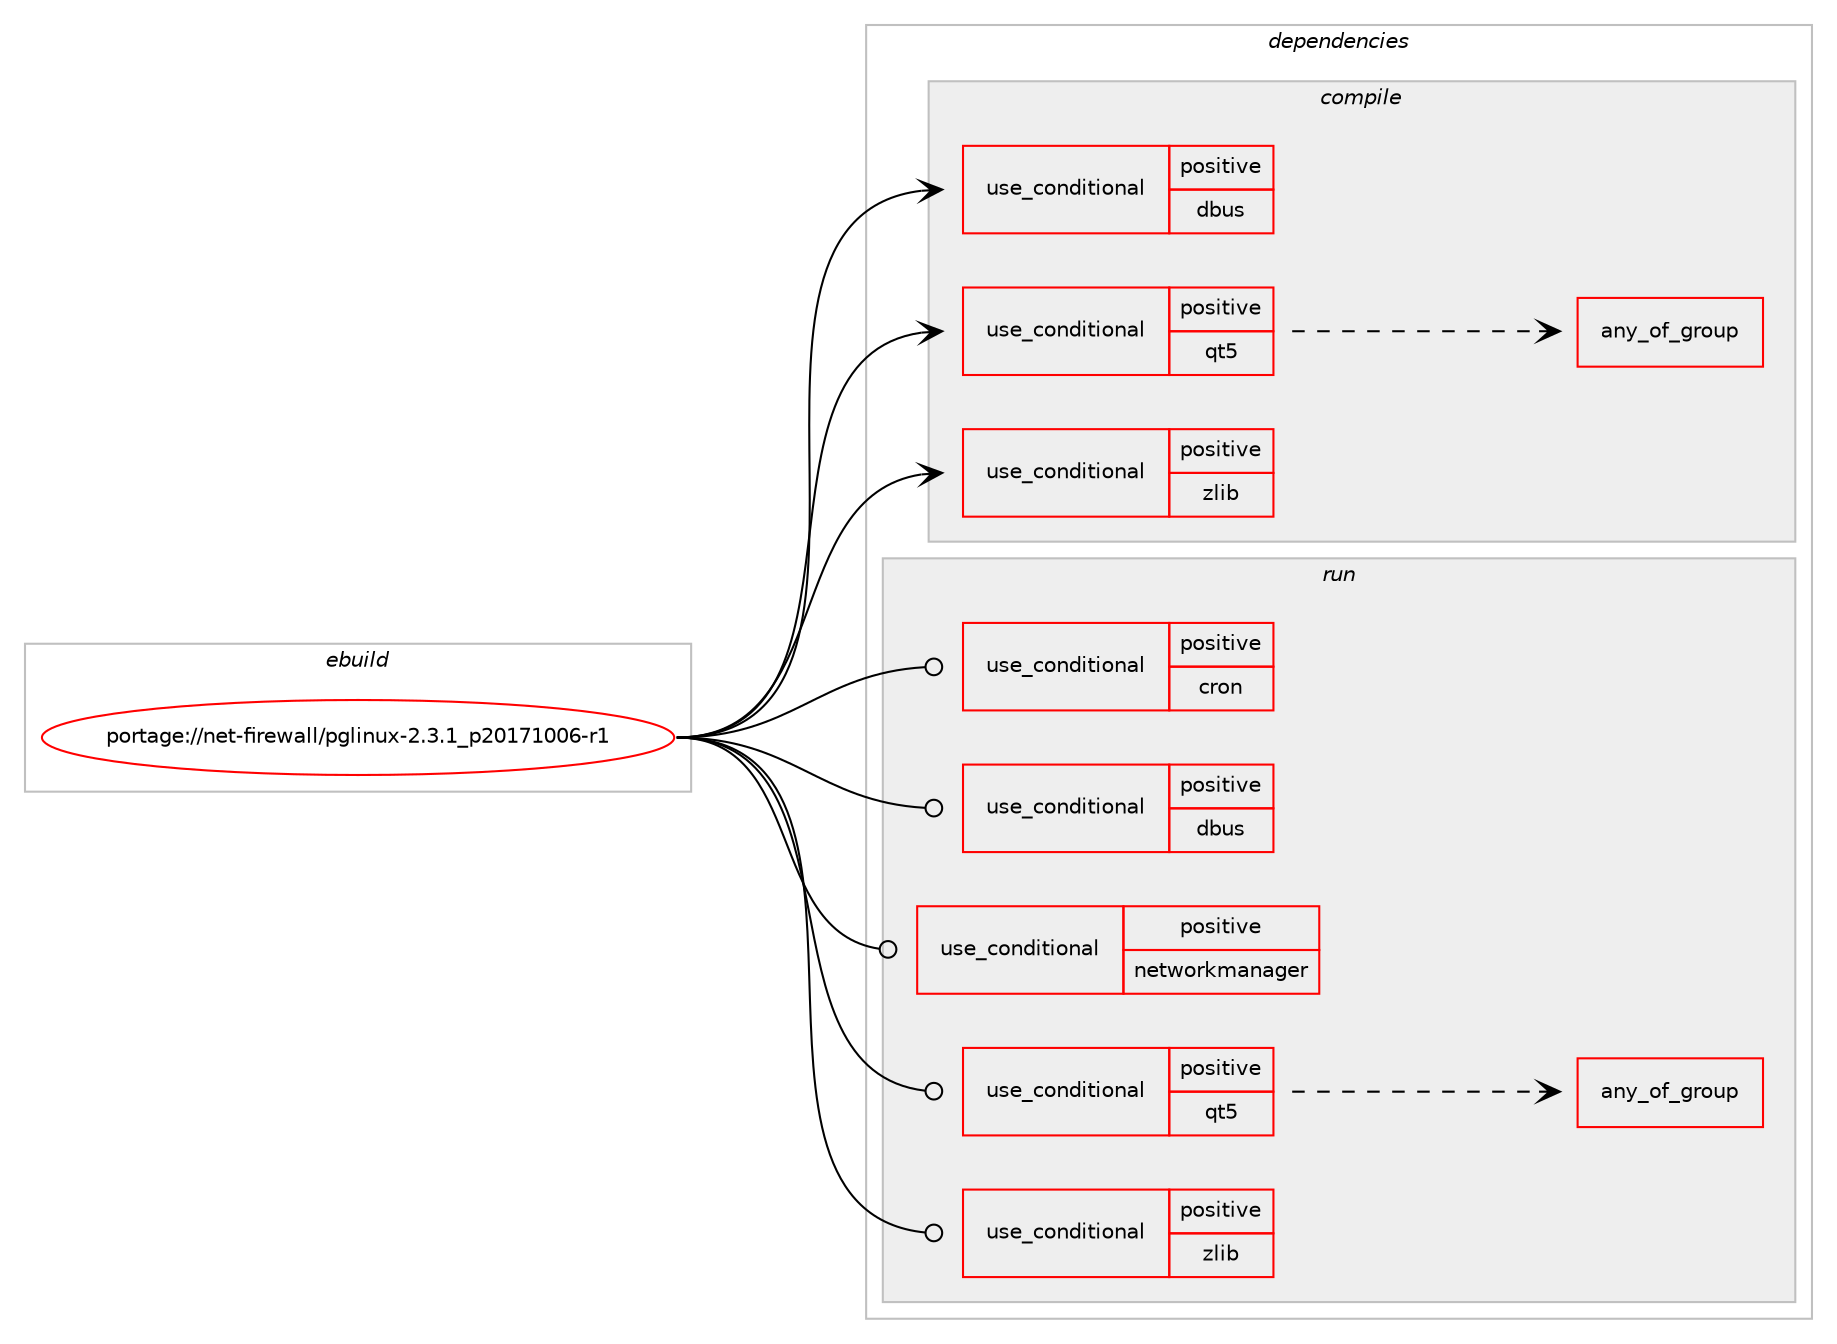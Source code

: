digraph prolog {

# *************
# Graph options
# *************

newrank=true;
concentrate=true;
compound=true;
graph [rankdir=LR,fontname=Helvetica,fontsize=10,ranksep=1.5];#, ranksep=2.5, nodesep=0.2];
edge  [arrowhead=vee];
node  [fontname=Helvetica,fontsize=10];

# **********
# The ebuild
# **********

subgraph cluster_leftcol {
color=gray;
rank=same;
label=<<i>ebuild</i>>;
id [label="portage://net-firewall/pglinux-2.3.1_p20171006-r1", color=red, width=4, href="../net-firewall/pglinux-2.3.1_p20171006-r1.svg"];
}

# ****************
# The dependencies
# ****************

subgraph cluster_midcol {
color=gray;
label=<<i>dependencies</i>>;
subgraph cluster_compile {
fillcolor="#eeeeee";
style=filled;
label=<<i>compile</i>>;
subgraph cond1188 {
dependency1491 [label=<<TABLE BORDER="0" CELLBORDER="1" CELLSPACING="0" CELLPADDING="4"><TR><TD ROWSPAN="3" CELLPADDING="10">use_conditional</TD></TR><TR><TD>positive</TD></TR><TR><TD>dbus</TD></TR></TABLE>>, shape=none, color=red];
# *** BEGIN UNKNOWN DEPENDENCY TYPE (TODO) ***
# dependency1491 -> package_dependency(portage://net-firewall/pglinux-2.3.1_p20171006-r1,install,no,sys-apps,dbus,none,[,,],[],[])
# *** END UNKNOWN DEPENDENCY TYPE (TODO) ***

}
id:e -> dependency1491:w [weight=20,style="solid",arrowhead="vee"];
subgraph cond1189 {
dependency1492 [label=<<TABLE BORDER="0" CELLBORDER="1" CELLSPACING="0" CELLPADDING="4"><TR><TD ROWSPAN="3" CELLPADDING="10">use_conditional</TD></TR><TR><TD>positive</TD></TR><TR><TD>qt5</TD></TR></TABLE>>, shape=none, color=red];
# *** BEGIN UNKNOWN DEPENDENCY TYPE (TODO) ***
# dependency1492 -> package_dependency(portage://net-firewall/pglinux-2.3.1_p20171006-r1,install,no,dev-qt,qtcore,none,[,,],[slot(5)],[])
# *** END UNKNOWN DEPENDENCY TYPE (TODO) ***

# *** BEGIN UNKNOWN DEPENDENCY TYPE (TODO) ***
# dependency1492 -> package_dependency(portage://net-firewall/pglinux-2.3.1_p20171006-r1,install,no,dev-qt,qtdbus,none,[,,],[slot(5)],[])
# *** END UNKNOWN DEPENDENCY TYPE (TODO) ***

# *** BEGIN UNKNOWN DEPENDENCY TYPE (TODO) ***
# dependency1492 -> package_dependency(portage://net-firewall/pglinux-2.3.1_p20171006-r1,install,no,dev-qt,qtgui,none,[,,],[slot(5)],[])
# *** END UNKNOWN DEPENDENCY TYPE (TODO) ***

# *** BEGIN UNKNOWN DEPENDENCY TYPE (TODO) ***
# dependency1492 -> package_dependency(portage://net-firewall/pglinux-2.3.1_p20171006-r1,install,no,dev-qt,qtwidgets,none,[,,],[slot(5)],[])
# *** END UNKNOWN DEPENDENCY TYPE (TODO) ***

subgraph any20 {
dependency1493 [label=<<TABLE BORDER="0" CELLBORDER="1" CELLSPACING="0" CELLPADDING="4"><TR><TD CELLPADDING="10">any_of_group</TD></TR></TABLE>>, shape=none, color=red];# *** BEGIN UNKNOWN DEPENDENCY TYPE (TODO) ***
# dependency1493 -> package_dependency(portage://net-firewall/pglinux-2.3.1_p20171006-r1,install,no,kde-plasma,kde-cli-tools,none,[,,],any_different_slot,[use(enable(kdesu),none)])
# *** END UNKNOWN DEPENDENCY TYPE (TODO) ***

# *** BEGIN UNKNOWN DEPENDENCY TYPE (TODO) ***
# dependency1493 -> package_dependency(portage://net-firewall/pglinux-2.3.1_p20171006-r1,install,no,x11-misc,ktsuss,none,[,,],[],[])
# *** END UNKNOWN DEPENDENCY TYPE (TODO) ***

}
dependency1492:e -> dependency1493:w [weight=20,style="dashed",arrowhead="vee"];
}
id:e -> dependency1492:w [weight=20,style="solid",arrowhead="vee"];
subgraph cond1190 {
dependency1494 [label=<<TABLE BORDER="0" CELLBORDER="1" CELLSPACING="0" CELLPADDING="4"><TR><TD ROWSPAN="3" CELLPADDING="10">use_conditional</TD></TR><TR><TD>positive</TD></TR><TR><TD>zlib</TD></TR></TABLE>>, shape=none, color=red];
# *** BEGIN UNKNOWN DEPENDENCY TYPE (TODO) ***
# dependency1494 -> package_dependency(portage://net-firewall/pglinux-2.3.1_p20171006-r1,install,no,sys-libs,zlib,none,[,,],[],[])
# *** END UNKNOWN DEPENDENCY TYPE (TODO) ***

}
id:e -> dependency1494:w [weight=20,style="solid",arrowhead="vee"];
# *** BEGIN UNKNOWN DEPENDENCY TYPE (TODO) ***
# id -> package_dependency(portage://net-firewall/pglinux-2.3.1_p20171006-r1,install,no,net-libs,libnetfilter_queue,none,[,,],[],[])
# *** END UNKNOWN DEPENDENCY TYPE (TODO) ***

# *** BEGIN UNKNOWN DEPENDENCY TYPE (TODO) ***
# id -> package_dependency(portage://net-firewall/pglinux-2.3.1_p20171006-r1,install,no,net-libs,libnfnetlink,none,[,,],[],[])
# *** END UNKNOWN DEPENDENCY TYPE (TODO) ***

}
subgraph cluster_compileandrun {
fillcolor="#eeeeee";
style=filled;
label=<<i>compile and run</i>>;
}
subgraph cluster_run {
fillcolor="#eeeeee";
style=filled;
label=<<i>run</i>>;
subgraph cond1191 {
dependency1495 [label=<<TABLE BORDER="0" CELLBORDER="1" CELLSPACING="0" CELLPADDING="4"><TR><TD ROWSPAN="3" CELLPADDING="10">use_conditional</TD></TR><TR><TD>positive</TD></TR><TR><TD>cron</TD></TR></TABLE>>, shape=none, color=red];
# *** BEGIN UNKNOWN DEPENDENCY TYPE (TODO) ***
# dependency1495 -> package_dependency(portage://net-firewall/pglinux-2.3.1_p20171006-r1,run,no,virtual,cron,none,[,,],[],[])
# *** END UNKNOWN DEPENDENCY TYPE (TODO) ***

}
id:e -> dependency1495:w [weight=20,style="solid",arrowhead="odot"];
subgraph cond1192 {
dependency1496 [label=<<TABLE BORDER="0" CELLBORDER="1" CELLSPACING="0" CELLPADDING="4"><TR><TD ROWSPAN="3" CELLPADDING="10">use_conditional</TD></TR><TR><TD>positive</TD></TR><TR><TD>dbus</TD></TR></TABLE>>, shape=none, color=red];
# *** BEGIN UNKNOWN DEPENDENCY TYPE (TODO) ***
# dependency1496 -> package_dependency(portage://net-firewall/pglinux-2.3.1_p20171006-r1,run,no,sys-apps,dbus,none,[,,],[],[])
# *** END UNKNOWN DEPENDENCY TYPE (TODO) ***

}
id:e -> dependency1496:w [weight=20,style="solid",arrowhead="odot"];
subgraph cond1193 {
dependency1497 [label=<<TABLE BORDER="0" CELLBORDER="1" CELLSPACING="0" CELLPADDING="4"><TR><TD ROWSPAN="3" CELLPADDING="10">use_conditional</TD></TR><TR><TD>positive</TD></TR><TR><TD>networkmanager</TD></TR></TABLE>>, shape=none, color=red];
# *** BEGIN UNKNOWN DEPENDENCY TYPE (TODO) ***
# dependency1497 -> package_dependency(portage://net-firewall/pglinux-2.3.1_p20171006-r1,run,no,net-misc,networkmanager,none,[,,],any_same_slot,[])
# *** END UNKNOWN DEPENDENCY TYPE (TODO) ***

}
id:e -> dependency1497:w [weight=20,style="solid",arrowhead="odot"];
subgraph cond1194 {
dependency1498 [label=<<TABLE BORDER="0" CELLBORDER="1" CELLSPACING="0" CELLPADDING="4"><TR><TD ROWSPAN="3" CELLPADDING="10">use_conditional</TD></TR><TR><TD>positive</TD></TR><TR><TD>qt5</TD></TR></TABLE>>, shape=none, color=red];
# *** BEGIN UNKNOWN DEPENDENCY TYPE (TODO) ***
# dependency1498 -> package_dependency(portage://net-firewall/pglinux-2.3.1_p20171006-r1,run,no,dev-qt,qtcore,none,[,,],[slot(5)],[])
# *** END UNKNOWN DEPENDENCY TYPE (TODO) ***

# *** BEGIN UNKNOWN DEPENDENCY TYPE (TODO) ***
# dependency1498 -> package_dependency(portage://net-firewall/pglinux-2.3.1_p20171006-r1,run,no,dev-qt,qtdbus,none,[,,],[slot(5)],[])
# *** END UNKNOWN DEPENDENCY TYPE (TODO) ***

# *** BEGIN UNKNOWN DEPENDENCY TYPE (TODO) ***
# dependency1498 -> package_dependency(portage://net-firewall/pglinux-2.3.1_p20171006-r1,run,no,dev-qt,qtgui,none,[,,],[slot(5)],[])
# *** END UNKNOWN DEPENDENCY TYPE (TODO) ***

# *** BEGIN UNKNOWN DEPENDENCY TYPE (TODO) ***
# dependency1498 -> package_dependency(portage://net-firewall/pglinux-2.3.1_p20171006-r1,run,no,dev-qt,qtwidgets,none,[,,],[slot(5)],[])
# *** END UNKNOWN DEPENDENCY TYPE (TODO) ***

subgraph any21 {
dependency1499 [label=<<TABLE BORDER="0" CELLBORDER="1" CELLSPACING="0" CELLPADDING="4"><TR><TD CELLPADDING="10">any_of_group</TD></TR></TABLE>>, shape=none, color=red];# *** BEGIN UNKNOWN DEPENDENCY TYPE (TODO) ***
# dependency1499 -> package_dependency(portage://net-firewall/pglinux-2.3.1_p20171006-r1,run,no,kde-plasma,kde-cli-tools,none,[,,],any_different_slot,[use(enable(kdesu),none)])
# *** END UNKNOWN DEPENDENCY TYPE (TODO) ***

# *** BEGIN UNKNOWN DEPENDENCY TYPE (TODO) ***
# dependency1499 -> package_dependency(portage://net-firewall/pglinux-2.3.1_p20171006-r1,run,no,x11-misc,ktsuss,none,[,,],[],[])
# *** END UNKNOWN DEPENDENCY TYPE (TODO) ***

}
dependency1498:e -> dependency1499:w [weight=20,style="dashed",arrowhead="vee"];
}
id:e -> dependency1498:w [weight=20,style="solid",arrowhead="odot"];
subgraph cond1195 {
dependency1500 [label=<<TABLE BORDER="0" CELLBORDER="1" CELLSPACING="0" CELLPADDING="4"><TR><TD ROWSPAN="3" CELLPADDING="10">use_conditional</TD></TR><TR><TD>positive</TD></TR><TR><TD>zlib</TD></TR></TABLE>>, shape=none, color=red];
# *** BEGIN UNKNOWN DEPENDENCY TYPE (TODO) ***
# dependency1500 -> package_dependency(portage://net-firewall/pglinux-2.3.1_p20171006-r1,run,no,sys-libs,zlib,none,[,,],[],[])
# *** END UNKNOWN DEPENDENCY TYPE (TODO) ***

}
id:e -> dependency1500:w [weight=20,style="solid",arrowhead="odot"];
# *** BEGIN UNKNOWN DEPENDENCY TYPE (TODO) ***
# id -> package_dependency(portage://net-firewall/pglinux-2.3.1_p20171006-r1,run,no,net-firewall,iptables,none,[,,],[],[])
# *** END UNKNOWN DEPENDENCY TYPE (TODO) ***

# *** BEGIN UNKNOWN DEPENDENCY TYPE (TODO) ***
# id -> package_dependency(portage://net-firewall/pglinux-2.3.1_p20171006-r1,run,no,net-libs,libnetfilter_queue,none,[,,],[],[])
# *** END UNKNOWN DEPENDENCY TYPE (TODO) ***

# *** BEGIN UNKNOWN DEPENDENCY TYPE (TODO) ***
# id -> package_dependency(portage://net-firewall/pglinux-2.3.1_p20171006-r1,run,no,net-libs,libnfnetlink,none,[,,],[],[])
# *** END UNKNOWN DEPENDENCY TYPE (TODO) ***

# *** BEGIN UNKNOWN DEPENDENCY TYPE (TODO) ***
# id -> package_dependency(portage://net-firewall/pglinux-2.3.1_p20171006-r1,run,no,sys-apps,sysvinit,none,[,,],[],[])
# *** END UNKNOWN DEPENDENCY TYPE (TODO) ***

}
}

# **************
# The candidates
# **************

subgraph cluster_choices {
rank=same;
color=gray;
label=<<i>candidates</i>>;

}

}
